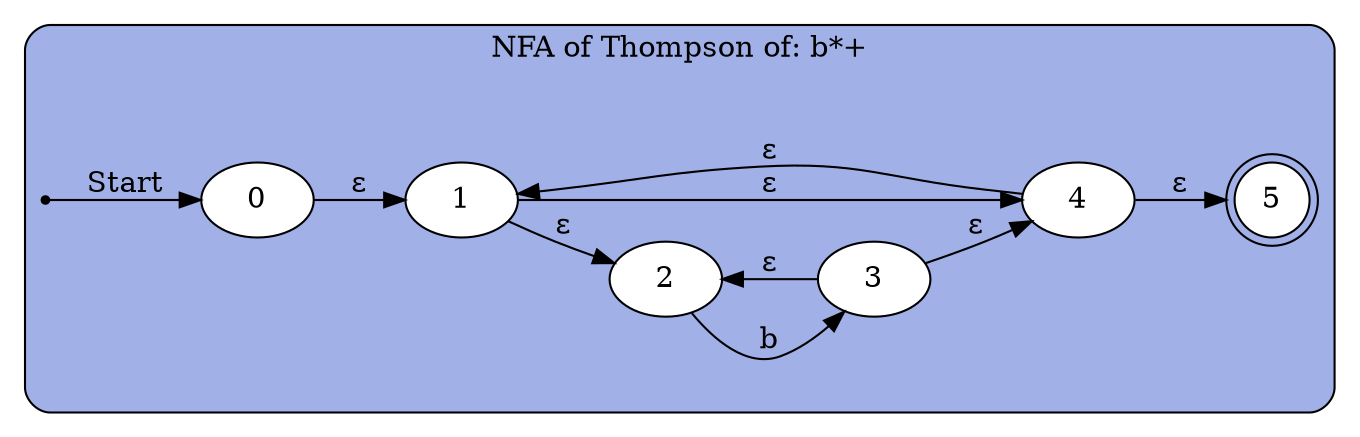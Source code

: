 digraph finite_state_machine{
    rankdir=LR;
    subgraph cluster{
        style = "rounded,filled";
        color = "#000000";
        fillcolor = "0.630 0.3 0.9";
        node [shape = point ] qi;
        node [style = "rounded,filled", color = "#000000", fillcolor = white, shape = doublecircle] 5;
        node [style = "rounded,filled", color = "#000000", fillcolor = white, shape="oval"];
        qi -> 0 [ label = "Start" ];
	0 -> 1 [ label = "&epsilon;" ];
	1 -> 2 [ label = "&epsilon;" ];
	1 -> 4 [ label = "&epsilon;" ];
	2 -> 3 [ label = "b" ];
	3 -> 4 [ label = "&epsilon;" ];
	3 -> 2 [ label = "&epsilon;" ];
	4 -> 5 [ label = "&epsilon;" ];
	4 -> 1 [ label = "&epsilon;" ];
	label = "NFA of Thompson of: b*+";
    }
}